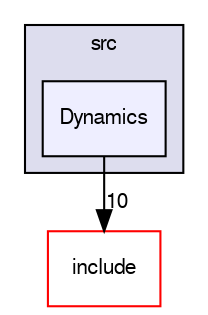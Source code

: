 digraph "Dynamics" {
  compound=true
  node [ fontsize="10", fontname="FreeSans"];
  edge [ labelfontsize="10", labelfontname="FreeSans"];
  subgraph clusterdir_054bbb67b14bc4d9ad4b8f9fd2c17d22 {
    graph [ bgcolor="#ddddee", pencolor="black", label="src" fontname="FreeSans", fontsize="10", URL="dir_054bbb67b14bc4d9ad4b8f9fd2c17d22.html"]
  dir_15eb938ed49f19e0fef569b69def6abf [shape=box, label="Dynamics", style="filled", fillcolor="#eeeeff", pencolor="black", URL="dir_15eb938ed49f19e0fef569b69def6abf.html"];
  }
  dir_275ce76ae8a9e2090fbb7142d3994a0e [shape=box label="include" fillcolor="white" style="filled" color="red" URL="dir_275ce76ae8a9e2090fbb7142d3994a0e.html"];
  dir_15eb938ed49f19e0fef569b69def6abf->dir_275ce76ae8a9e2090fbb7142d3994a0e [headlabel="10", labeldistance=1.5 headhref="dir_000018_000005.html"];
}
